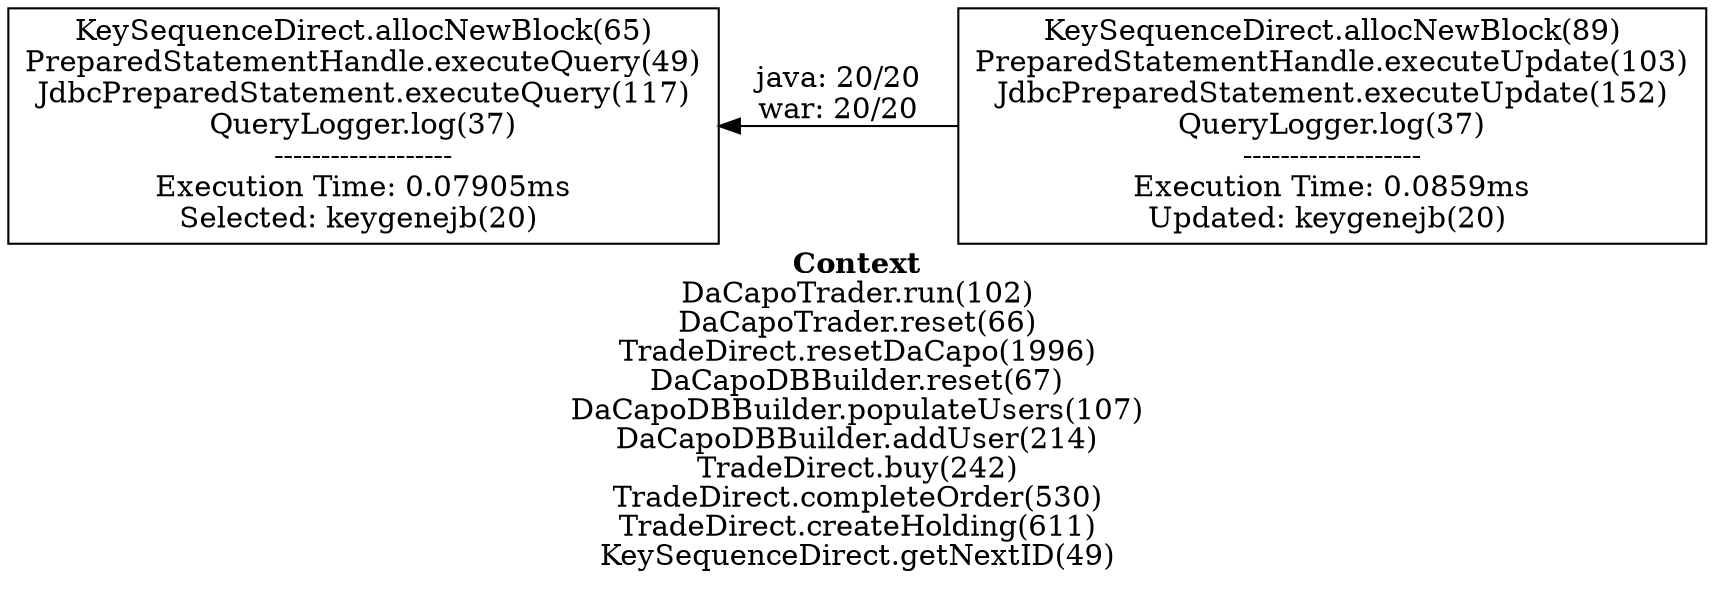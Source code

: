 digraph 1247476913 { 
label=<<font face="Times-Bold">Context</font><br/>DaCapoTrader.run(102)<br/>DaCapoTrader.reset(66)<br/>TradeDirect.resetDaCapo(1996)<br/>DaCapoDBBuilder.reset(67)<br/>DaCapoDBBuilder.populateUsers(107)<br/>DaCapoDBBuilder.addUser(214)<br/>TradeDirect.buy(242)<br/>TradeDirect.completeOrder(530)<br/>TradeDirect.createHolding(611)<br/>KeySequenceDirect.getNextID(49)>;rankdir=RL;
1 [label="KeySequenceDirect.allocNewBlock(89)\nPreparedStatementHandle.executeUpdate(103)\nJdbcPreparedStatement.executeUpdate(152)\nQueryLogger.log(37)\n-------------------\nExecution Time: 0.0859ms\nUpdated: keygenejb(20) \n", shape=box];
2 [label="KeySequenceDirect.allocNewBlock(65)\nPreparedStatementHandle.executeQuery(49)\nJdbcPreparedStatement.executeQuery(117)\nQueryLogger.log(37)\n-------------------\nExecution Time: 0.07905ms\nSelected: keygenejb(20) \n", shape=box];
1 -> 2 [label="java: 20/20\nwar: 20/20\n"];
}

